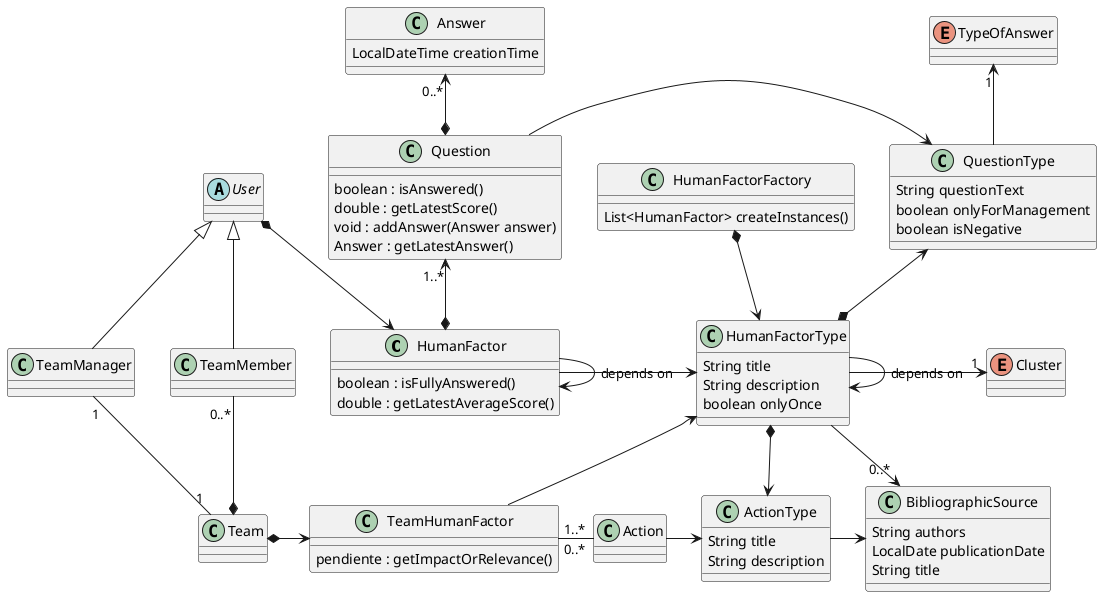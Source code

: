 @startuml
class HumanFactor {
    boolean : isFullyAnswered()
    double : getLatestAverageScore()
}
class TeamHumanFactor {
    pendiente : getImpactOrRelevance()
}
class HumanFactorType {
    String title
    String description
    boolean onlyOnce
}
class HumanFactorFactory {
    List<HumanFactor> createInstances()
}
enum Cluster
class Action {
    
}
class ActionType {
    String title
    String description
}
class Question {
    boolean : isAnswered()
    double : getLatestScore()
    void : addAnswer(Answer answer)
    Answer : getLatestAnswer()
}
class QuestionType {
    String questionText
    boolean onlyForManagement
    boolean isNegative
}
enum TypeOfAnswer
abstract class User
class Answer {
    LocalDateTime creationTime
}
class TeamMember
class TeamManager
class BibliographicSource {
    String authors
    LocalDate publicationDate
    String title
}
class Team {

}

Answer "0..*" <--*  Question
Question "1..*" <--* HumanFactor
Question -> QuestionType
TeamHumanFactor "1..*" - "0..*" Action
HumanFactorType <-- TeamHumanFactor
HumanFactor --> HumanFactor : depends on
HumanFactor -> HumanFactorType
HumanFactorType -> "1" Cluster
User <|-- TeamMember
User <|-- TeamManager
TeamMember "0..*" --* Team
TeamManager "1" -- "1" Team
Team *-> TeamHumanFactor
ActionType -> BibliographicSource
Action -> ActionType
HumanFactorType --> "0..*" BibliographicSource
HumanFactorType -> HumanFactorType : depends on
QuestionType <--* HumanFactorType
HumanFactorType *--> ActionType
TypeOfAnswer "1" <-- QuestionType
User *-> HumanFactor
HumanFactorFactory *--> HumanFactorType
@enduml